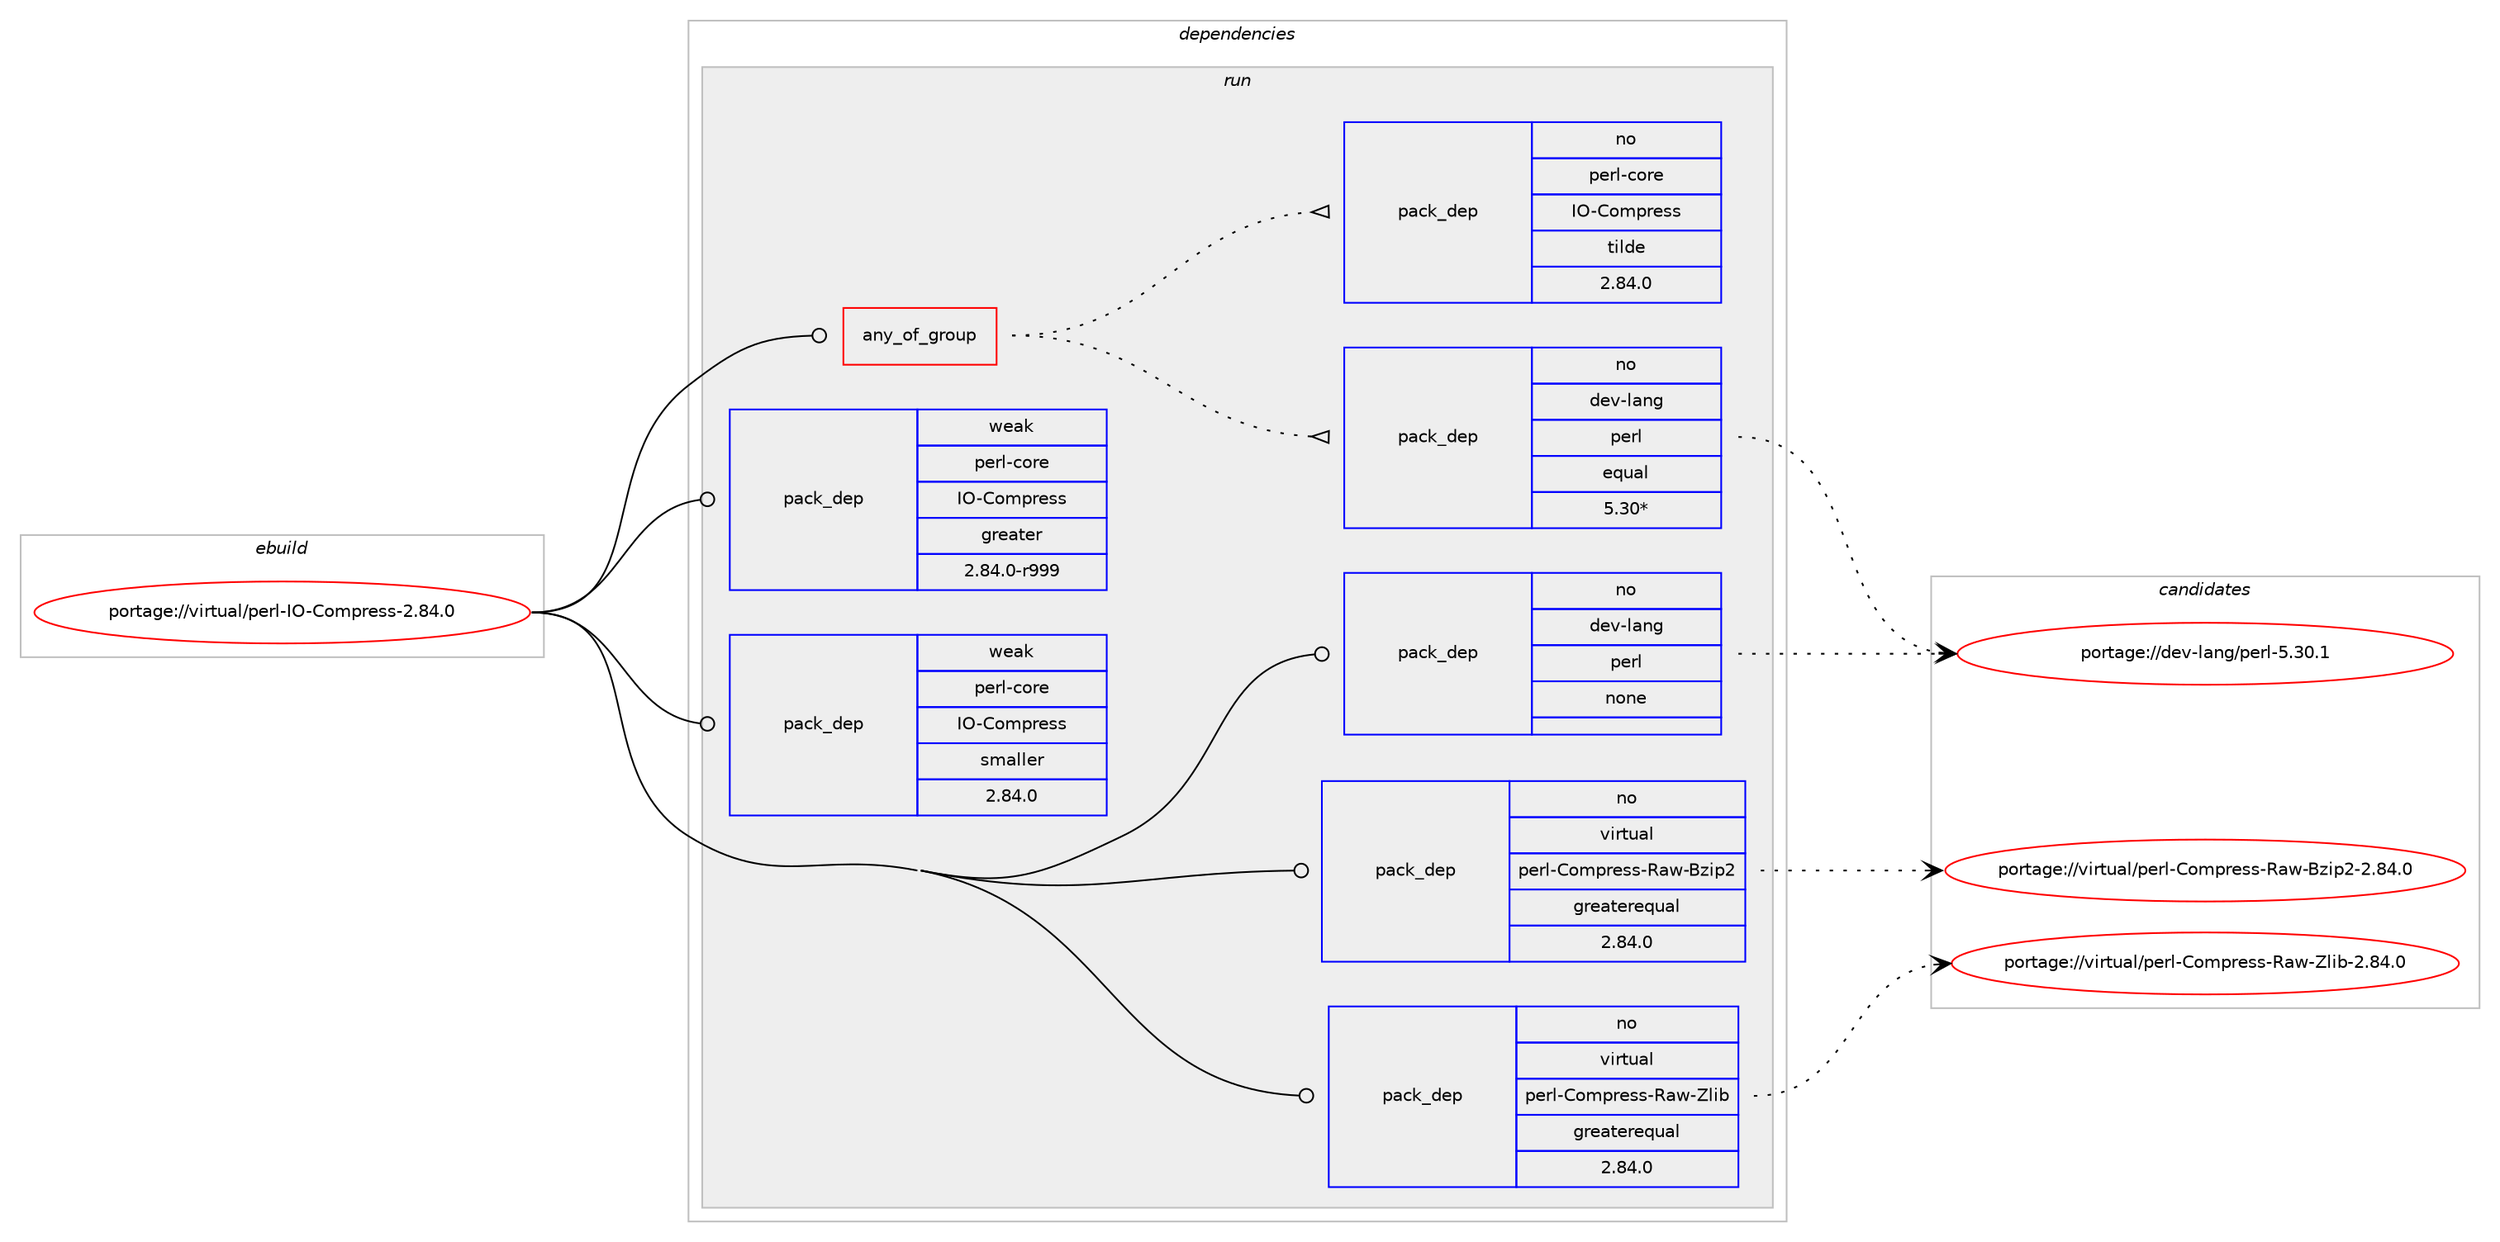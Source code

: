 digraph prolog {

# *************
# Graph options
# *************

newrank=true;
concentrate=true;
compound=true;
graph [rankdir=LR,fontname=Helvetica,fontsize=10,ranksep=1.5];#, ranksep=2.5, nodesep=0.2];
edge  [arrowhead=vee];
node  [fontname=Helvetica,fontsize=10];

# **********
# The ebuild
# **********

subgraph cluster_leftcol {
color=gray;
rank=same;
label=<<i>ebuild</i>>;
id [label="portage://virtual/perl-IO-Compress-2.84.0", color=red, width=4, href="../virtual/perl-IO-Compress-2.84.0.svg"];
}

# ****************
# The dependencies
# ****************

subgraph cluster_midcol {
color=gray;
label=<<i>dependencies</i>>;
subgraph cluster_compile {
fillcolor="#eeeeee";
style=filled;
label=<<i>compile</i>>;
}
subgraph cluster_compileandrun {
fillcolor="#eeeeee";
style=filled;
label=<<i>compile and run</i>>;
}
subgraph cluster_run {
fillcolor="#eeeeee";
style=filled;
label=<<i>run</i>>;
subgraph any444 {
dependency20275 [label=<<TABLE BORDER="0" CELLBORDER="1" CELLSPACING="0" CELLPADDING="4"><TR><TD CELLPADDING="10">any_of_group</TD></TR></TABLE>>, shape=none, color=red];subgraph pack16809 {
dependency20276 [label=<<TABLE BORDER="0" CELLBORDER="1" CELLSPACING="0" CELLPADDING="4" WIDTH="220"><TR><TD ROWSPAN="6" CELLPADDING="30">pack_dep</TD></TR><TR><TD WIDTH="110">no</TD></TR><TR><TD>dev-lang</TD></TR><TR><TD>perl</TD></TR><TR><TD>equal</TD></TR><TR><TD>5.30*</TD></TR></TABLE>>, shape=none, color=blue];
}
dependency20275:e -> dependency20276:w [weight=20,style="dotted",arrowhead="oinv"];
subgraph pack16810 {
dependency20277 [label=<<TABLE BORDER="0" CELLBORDER="1" CELLSPACING="0" CELLPADDING="4" WIDTH="220"><TR><TD ROWSPAN="6" CELLPADDING="30">pack_dep</TD></TR><TR><TD WIDTH="110">no</TD></TR><TR><TD>perl-core</TD></TR><TR><TD>IO-Compress</TD></TR><TR><TD>tilde</TD></TR><TR><TD>2.84.0</TD></TR></TABLE>>, shape=none, color=blue];
}
dependency20275:e -> dependency20277:w [weight=20,style="dotted",arrowhead="oinv"];
}
id:e -> dependency20275:w [weight=20,style="solid",arrowhead="odot"];
subgraph pack16811 {
dependency20278 [label=<<TABLE BORDER="0" CELLBORDER="1" CELLSPACING="0" CELLPADDING="4" WIDTH="220"><TR><TD ROWSPAN="6" CELLPADDING="30">pack_dep</TD></TR><TR><TD WIDTH="110">no</TD></TR><TR><TD>dev-lang</TD></TR><TR><TD>perl</TD></TR><TR><TD>none</TD></TR><TR><TD></TD></TR></TABLE>>, shape=none, color=blue];
}
id:e -> dependency20278:w [weight=20,style="solid",arrowhead="odot"];
subgraph pack16812 {
dependency20279 [label=<<TABLE BORDER="0" CELLBORDER="1" CELLSPACING="0" CELLPADDING="4" WIDTH="220"><TR><TD ROWSPAN="6" CELLPADDING="30">pack_dep</TD></TR><TR><TD WIDTH="110">no</TD></TR><TR><TD>virtual</TD></TR><TR><TD>perl-Compress-Raw-Bzip2</TD></TR><TR><TD>greaterequal</TD></TR><TR><TD>2.84.0</TD></TR></TABLE>>, shape=none, color=blue];
}
id:e -> dependency20279:w [weight=20,style="solid",arrowhead="odot"];
subgraph pack16813 {
dependency20280 [label=<<TABLE BORDER="0" CELLBORDER="1" CELLSPACING="0" CELLPADDING="4" WIDTH="220"><TR><TD ROWSPAN="6" CELLPADDING="30">pack_dep</TD></TR><TR><TD WIDTH="110">no</TD></TR><TR><TD>virtual</TD></TR><TR><TD>perl-Compress-Raw-Zlib</TD></TR><TR><TD>greaterequal</TD></TR><TR><TD>2.84.0</TD></TR></TABLE>>, shape=none, color=blue];
}
id:e -> dependency20280:w [weight=20,style="solid",arrowhead="odot"];
subgraph pack16814 {
dependency20281 [label=<<TABLE BORDER="0" CELLBORDER="1" CELLSPACING="0" CELLPADDING="4" WIDTH="220"><TR><TD ROWSPAN="6" CELLPADDING="30">pack_dep</TD></TR><TR><TD WIDTH="110">weak</TD></TR><TR><TD>perl-core</TD></TR><TR><TD>IO-Compress</TD></TR><TR><TD>greater</TD></TR><TR><TD>2.84.0-r999</TD></TR></TABLE>>, shape=none, color=blue];
}
id:e -> dependency20281:w [weight=20,style="solid",arrowhead="odot"];
subgraph pack16815 {
dependency20282 [label=<<TABLE BORDER="0" CELLBORDER="1" CELLSPACING="0" CELLPADDING="4" WIDTH="220"><TR><TD ROWSPAN="6" CELLPADDING="30">pack_dep</TD></TR><TR><TD WIDTH="110">weak</TD></TR><TR><TD>perl-core</TD></TR><TR><TD>IO-Compress</TD></TR><TR><TD>smaller</TD></TR><TR><TD>2.84.0</TD></TR></TABLE>>, shape=none, color=blue];
}
id:e -> dependency20282:w [weight=20,style="solid",arrowhead="odot"];
}
}

# **************
# The candidates
# **************

subgraph cluster_choices {
rank=same;
color=gray;
label=<<i>candidates</i>>;

subgraph choice16809 {
color=black;
nodesep=1;
choice10010111845108971101034711210111410845534651484649 [label="portage://dev-lang/perl-5.30.1", color=red, width=4,href="../dev-lang/perl-5.30.1.svg"];
dependency20276:e -> choice10010111845108971101034711210111410845534651484649:w [style=dotted,weight="100"];
}
subgraph choice16810 {
color=black;
nodesep=1;
}
subgraph choice16811 {
color=black;
nodesep=1;
choice10010111845108971101034711210111410845534651484649 [label="portage://dev-lang/perl-5.30.1", color=red, width=4,href="../dev-lang/perl-5.30.1.svg"];
dependency20278:e -> choice10010111845108971101034711210111410845534651484649:w [style=dotted,weight="100"];
}
subgraph choice16812 {
color=black;
nodesep=1;
choice1181051141161179710847112101114108456711110911211410111511545829711945661221051125045504656524648 [label="portage://virtual/perl-Compress-Raw-Bzip2-2.84.0", color=red, width=4,href="../virtual/perl-Compress-Raw-Bzip2-2.84.0.svg"];
dependency20279:e -> choice1181051141161179710847112101114108456711110911211410111511545829711945661221051125045504656524648:w [style=dotted,weight="100"];
}
subgraph choice16813 {
color=black;
nodesep=1;
choice1181051141161179710847112101114108456711110911211410111511545829711945901081059845504656524648 [label="portage://virtual/perl-Compress-Raw-Zlib-2.84.0", color=red, width=4,href="../virtual/perl-Compress-Raw-Zlib-2.84.0.svg"];
dependency20280:e -> choice1181051141161179710847112101114108456711110911211410111511545829711945901081059845504656524648:w [style=dotted,weight="100"];
}
subgraph choice16814 {
color=black;
nodesep=1;
}
subgraph choice16815 {
color=black;
nodesep=1;
}
}

}
